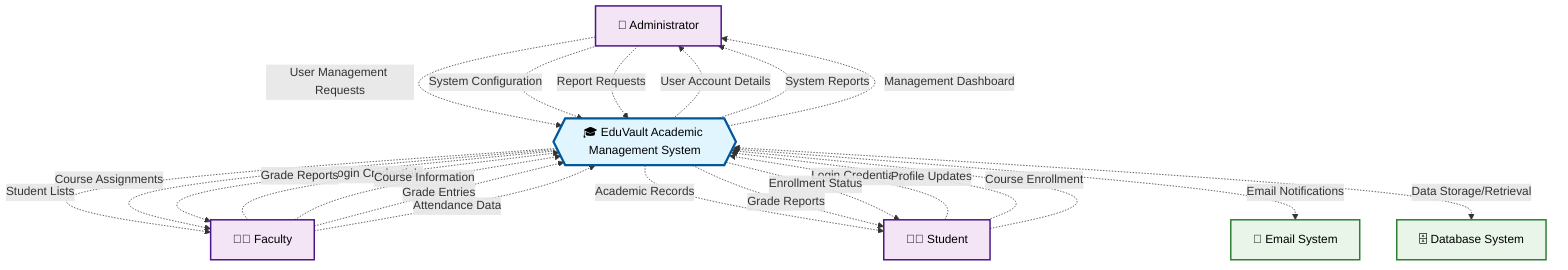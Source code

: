 flowchart TB
    %% External Entities
    Admin[🔧 Administrator]
    Faculty[👨‍🏫 Faculty]
    Student[👨‍🎓 Student]
    EmailSys[📧 Email System]
    DBSys[🗄️ Database System]

    %% Central System
    EduVault{{"🎓 EduVault Academic Management System"}}

    %% Data Flows from External Entities to System
    Admin -.->|"User Management Requests"| EduVault
    Admin -.->|"System Configuration"| EduVault
    Admin -.->|"Report Requests"| EduVault
    
    Faculty -.->|"Login Credentials"| EduVault
    Faculty -.->|"Course Information"| EduVault
    Faculty -.->|"Grade Entries"| EduVault
    Faculty -.->|"Attendance Data"| EduVault
    
    Student -.->|"Login Credentials"| EduVault
    Student -.->|"Profile Updates"| EduVault
    Student -.->|"Course Enrollment"| EduVault

    %% Data Flows from System to External Entities
    EduVault -.->|"User Account Details"| Admin
    EduVault -.->|"System Reports"| Admin
    EduVault -.->|"Management Dashboard"| Admin
    
    EduVault -.->|"Course Assignments"| Faculty
    EduVault -.->|"Student Lists"| Faculty
    EduVault -.->|"Grade Reports"| Faculty
    
    EduVault -.->|"Academic Records"| Student
    EduVault -.->|"Grade Reports"| Student
    EduVault -.->|"Enrollment Status"| Student

    %% System Interactions
    EduVault <-.->|"Email Notifications"| EmailSys
    EduVault <-.->|"Data Storage/Retrieval"| DBSys

    %% Styling
    classDef systemBox fill:#e1f5fe,stroke:#01579b,stroke-width:3px,color:#000
    classDef entityBox fill:#f3e5f5,stroke:#4a148c,stroke-width:2px,color:#000
    classDef dataStore fill:#e8f5e8,stroke:#2e7d32,stroke-width:2px,color:#000

    class EduVault systemBox
    class Admin,Faculty,Student entityBox
    class EmailSys,DBSys dataStore